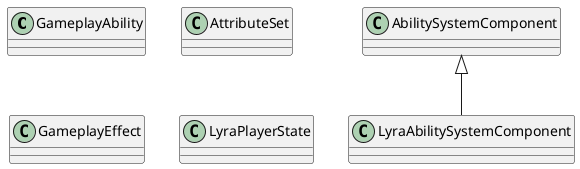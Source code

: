@startuml GameplayAbilityDiagram
class GameplayAbility
class AbilitySystemComponent
class LyraAbilitySystemComponent

class AttributeSet
class GameplayEffect
class LyraPlayerState

AbilitySystemComponent <|-- LyraAbilitySystemComponent
@enduml